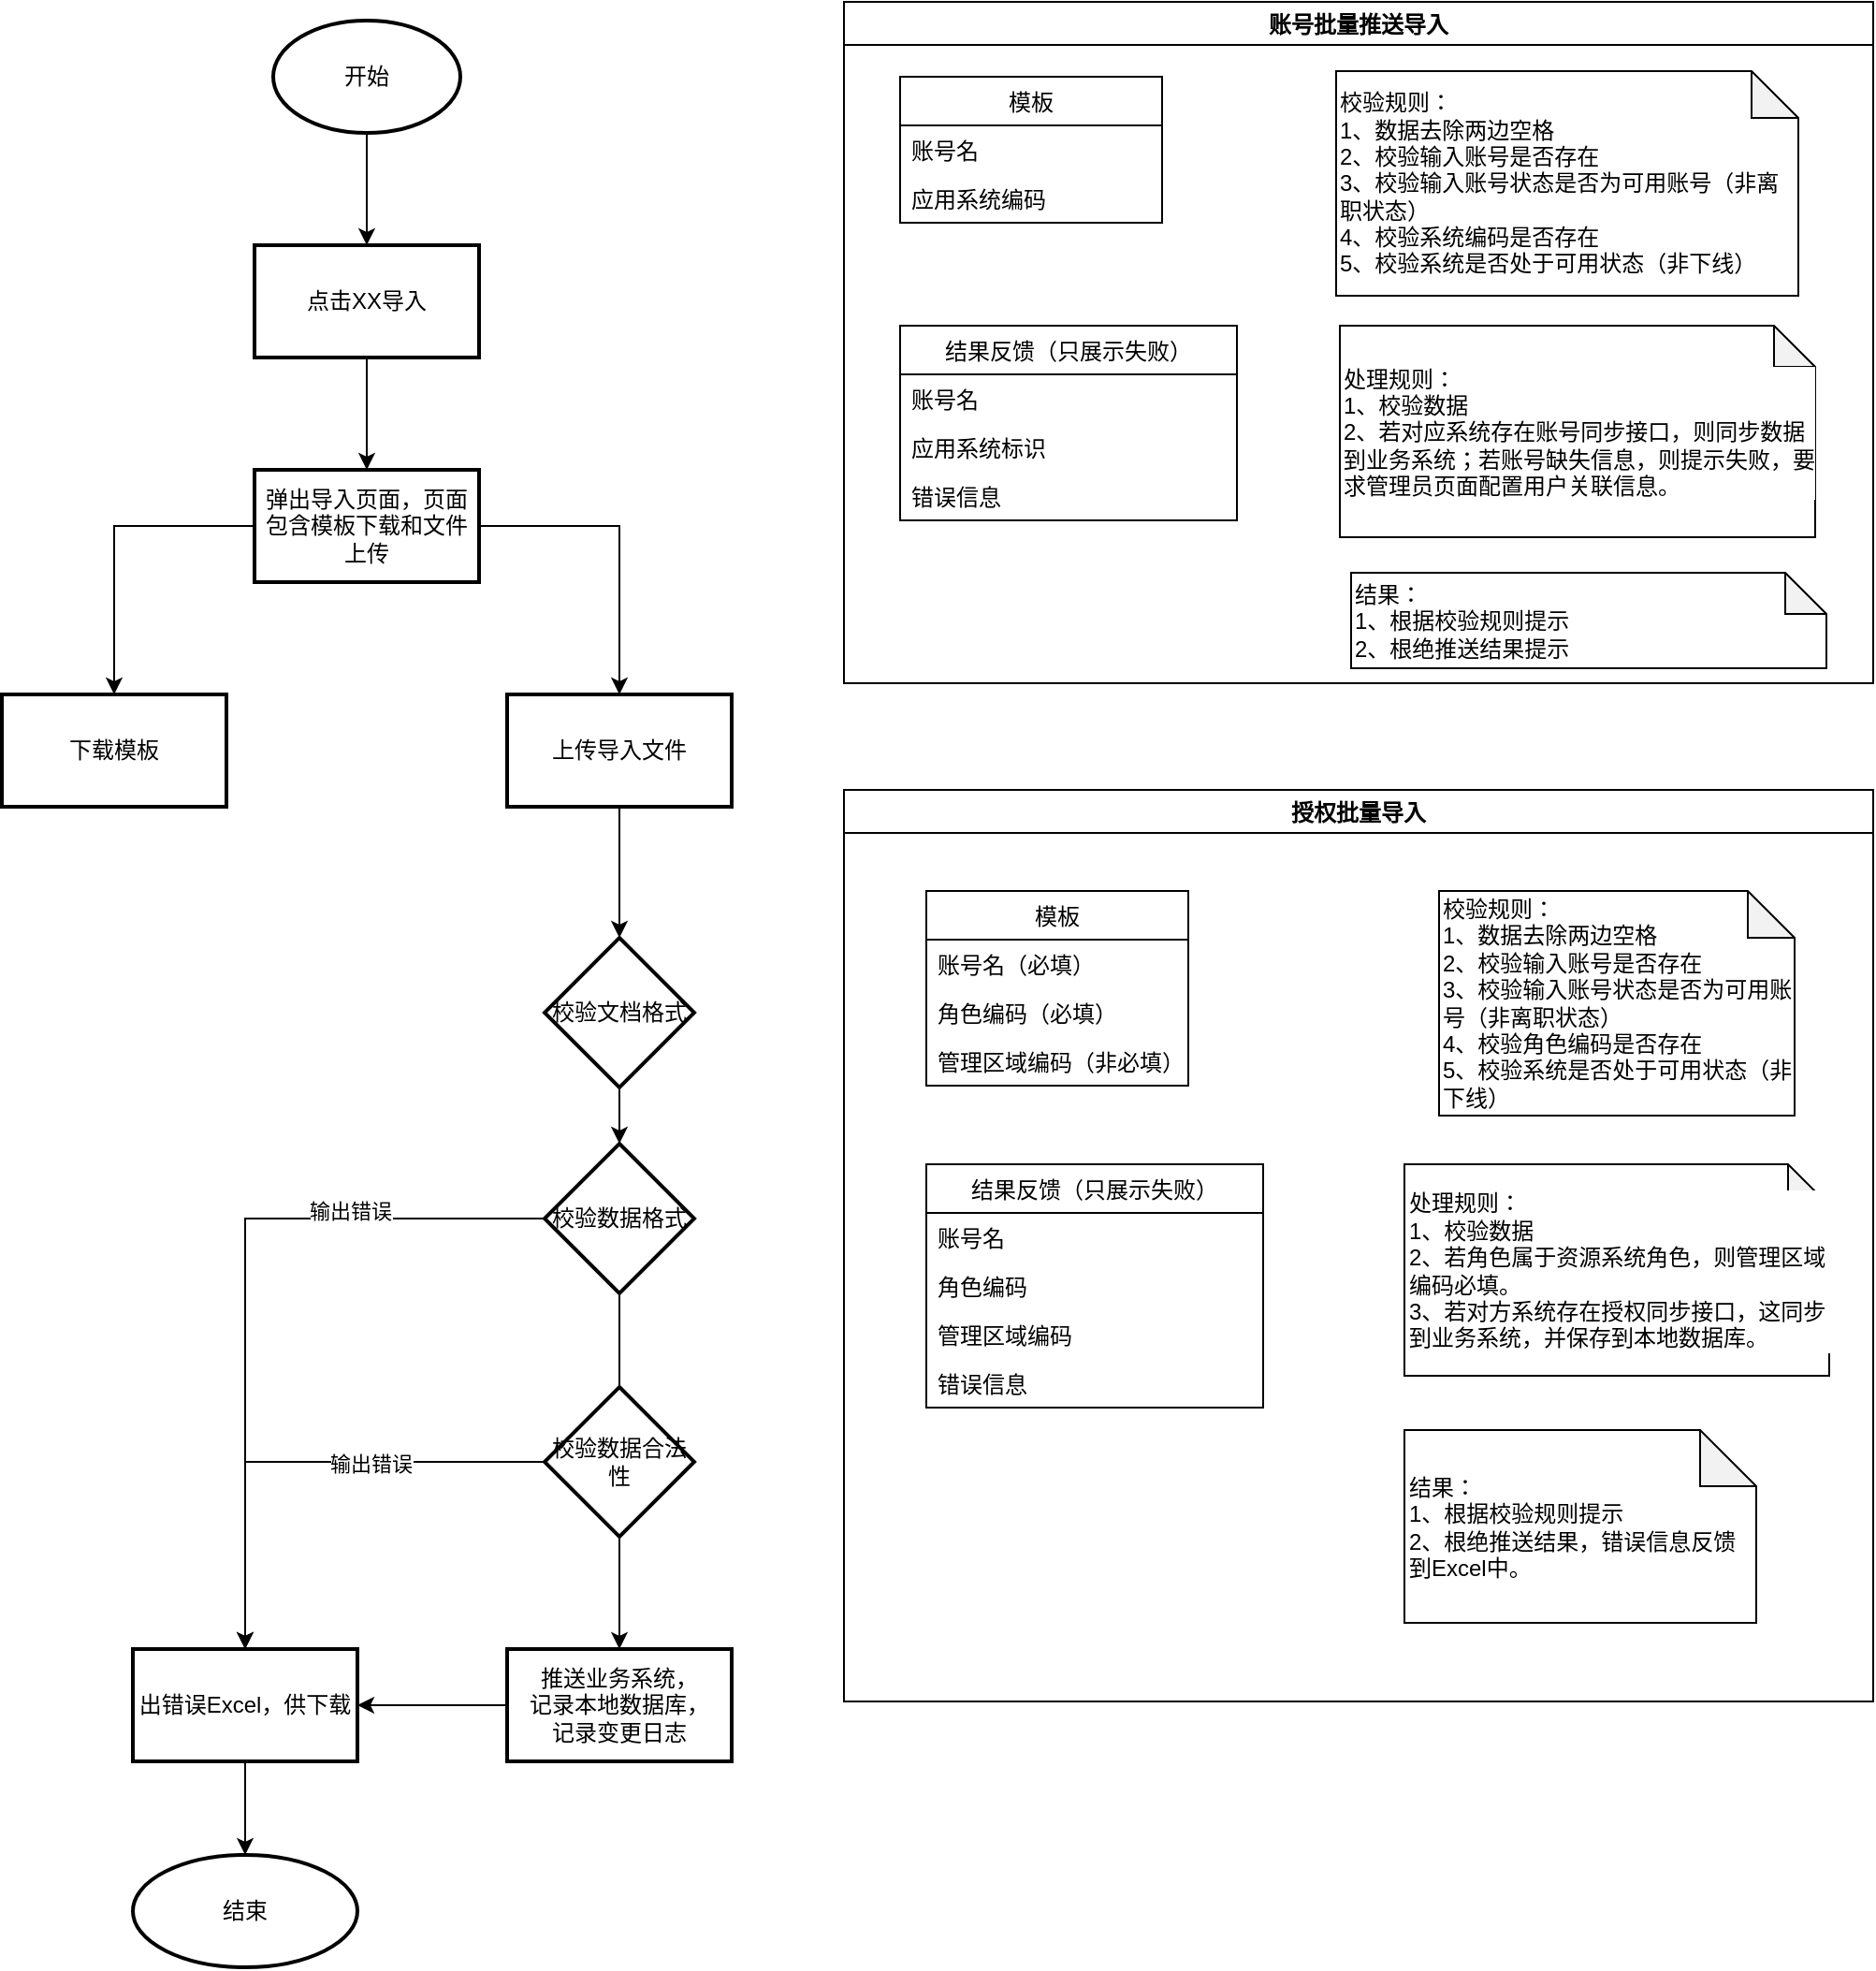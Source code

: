<mxfile version="17.2.1" type="github" pages="4">
  <diagram id="vfCkrh1ifNnUNrH1NzL_" name="导入流程">
    <mxGraphModel dx="1838" dy="576" grid="0" gridSize="10" guides="1" tooltips="1" connect="1" arrows="1" fold="1" page="0" pageScale="1" pageWidth="827" pageHeight="1169" math="0" shadow="0">
      <root>
        <mxCell id="Bidk7HE_tn2U5wlt7Fp--0" />
        <mxCell id="Bidk7HE_tn2U5wlt7Fp--1" parent="Bidk7HE_tn2U5wlt7Fp--0" />
        <mxCell id="Bidk7HE_tn2U5wlt7Fp--4" value="" style="edgeStyle=orthogonalEdgeStyle;rounded=0;orthogonalLoop=1;jettySize=auto;html=1;" parent="Bidk7HE_tn2U5wlt7Fp--1" source="Bidk7HE_tn2U5wlt7Fp--2" target="Bidk7HE_tn2U5wlt7Fp--3" edge="1">
          <mxGeometry relative="1" as="geometry" />
        </mxCell>
        <mxCell id="Bidk7HE_tn2U5wlt7Fp--2" value="开始" style="strokeWidth=2;html=1;shape=mxgraph.flowchart.start_1;whiteSpace=wrap;" parent="Bidk7HE_tn2U5wlt7Fp--1" vertex="1">
          <mxGeometry x="-595" y="20" width="100" height="60" as="geometry" />
        </mxCell>
        <mxCell id="Bidk7HE_tn2U5wlt7Fp--6" value="" style="edgeStyle=orthogonalEdgeStyle;rounded=0;orthogonalLoop=1;jettySize=auto;html=1;" parent="Bidk7HE_tn2U5wlt7Fp--1" source="Bidk7HE_tn2U5wlt7Fp--3" target="Bidk7HE_tn2U5wlt7Fp--5" edge="1">
          <mxGeometry relative="1" as="geometry" />
        </mxCell>
        <mxCell id="Bidk7HE_tn2U5wlt7Fp--3" value="点击XX导入" style="whiteSpace=wrap;html=1;strokeWidth=2;" parent="Bidk7HE_tn2U5wlt7Fp--1" vertex="1">
          <mxGeometry x="-605" y="140" width="120" height="60" as="geometry" />
        </mxCell>
        <mxCell id="Bidk7HE_tn2U5wlt7Fp--14" value="" style="edgeStyle=orthogonalEdgeStyle;rounded=0;orthogonalLoop=1;jettySize=auto;html=1;" parent="Bidk7HE_tn2U5wlt7Fp--1" source="Bidk7HE_tn2U5wlt7Fp--5" target="Bidk7HE_tn2U5wlt7Fp--13" edge="1">
          <mxGeometry relative="1" as="geometry" />
        </mxCell>
        <mxCell id="Bidk7HE_tn2U5wlt7Fp--16" value="" style="edgeStyle=orthogonalEdgeStyle;rounded=0;orthogonalLoop=1;jettySize=auto;html=1;" parent="Bidk7HE_tn2U5wlt7Fp--1" source="Bidk7HE_tn2U5wlt7Fp--5" target="Bidk7HE_tn2U5wlt7Fp--15" edge="1">
          <mxGeometry relative="1" as="geometry" />
        </mxCell>
        <mxCell id="Bidk7HE_tn2U5wlt7Fp--5" value="弹出导入页面，页面包含模板下载和文件上传" style="whiteSpace=wrap;html=1;strokeWidth=2;" parent="Bidk7HE_tn2U5wlt7Fp--1" vertex="1">
          <mxGeometry x="-605" y="260" width="120" height="60" as="geometry" />
        </mxCell>
        <mxCell id="Bidk7HE_tn2U5wlt7Fp--13" value="下载模板" style="whiteSpace=wrap;html=1;strokeWidth=2;" parent="Bidk7HE_tn2U5wlt7Fp--1" vertex="1">
          <mxGeometry x="-740" y="380" width="120" height="60" as="geometry" />
        </mxCell>
        <mxCell id="Bidk7HE_tn2U5wlt7Fp--18" value="" style="edgeStyle=orthogonalEdgeStyle;rounded=0;orthogonalLoop=1;jettySize=auto;html=1;" parent="Bidk7HE_tn2U5wlt7Fp--1" source="Bidk7HE_tn2U5wlt7Fp--15" target="Bidk7HE_tn2U5wlt7Fp--17" edge="1">
          <mxGeometry relative="1" as="geometry" />
        </mxCell>
        <mxCell id="Bidk7HE_tn2U5wlt7Fp--15" value="上传导入文件" style="whiteSpace=wrap;html=1;strokeWidth=2;" parent="Bidk7HE_tn2U5wlt7Fp--1" vertex="1">
          <mxGeometry x="-470" y="380" width="120" height="60" as="geometry" />
        </mxCell>
        <mxCell id="Bidk7HE_tn2U5wlt7Fp--20" value="" style="edgeStyle=orthogonalEdgeStyle;rounded=0;orthogonalLoop=1;jettySize=auto;html=1;" parent="Bidk7HE_tn2U5wlt7Fp--1" source="Bidk7HE_tn2U5wlt7Fp--17" target="Bidk7HE_tn2U5wlt7Fp--19" edge="1">
          <mxGeometry relative="1" as="geometry" />
        </mxCell>
        <mxCell id="Bidk7HE_tn2U5wlt7Fp--17" value="校验文档格式" style="rhombus;whiteSpace=wrap;html=1;strokeWidth=2;" parent="Bidk7HE_tn2U5wlt7Fp--1" vertex="1">
          <mxGeometry x="-450" y="510" width="80" height="80" as="geometry" />
        </mxCell>
        <mxCell id="Bidk7HE_tn2U5wlt7Fp--24" value="" style="edgeStyle=orthogonalEdgeStyle;rounded=0;orthogonalLoop=1;jettySize=auto;html=1;" parent="Bidk7HE_tn2U5wlt7Fp--1" source="Bidk7HE_tn2U5wlt7Fp--19" target="Bidk7HE_tn2U5wlt7Fp--23" edge="1">
          <mxGeometry relative="1" as="geometry" />
        </mxCell>
        <mxCell id="Bidk7HE_tn2U5wlt7Fp--27" style="edgeStyle=orthogonalEdgeStyle;rounded=0;orthogonalLoop=1;jettySize=auto;html=1;entryX=0.5;entryY=0;entryDx=0;entryDy=0;" parent="Bidk7HE_tn2U5wlt7Fp--1" source="Bidk7HE_tn2U5wlt7Fp--19" target="Bidk7HE_tn2U5wlt7Fp--25" edge="1">
          <mxGeometry relative="1" as="geometry" />
        </mxCell>
        <mxCell id="18sy-mXYtufWjTI3ke56-25" value="输出错误" style="edgeLabel;html=1;align=center;verticalAlign=middle;resizable=0;points=[];fontColor=default;" parent="Bidk7HE_tn2U5wlt7Fp--27" vertex="1" connectable="0">
          <mxGeometry x="-0.466" y="-4" relative="1" as="geometry">
            <mxPoint as="offset" />
          </mxGeometry>
        </mxCell>
        <mxCell id="Bidk7HE_tn2U5wlt7Fp--19" value="校验数据格式" style="rhombus;whiteSpace=wrap;html=1;strokeWidth=2;" parent="Bidk7HE_tn2U5wlt7Fp--1" vertex="1">
          <mxGeometry x="-450" y="620" width="80" height="80" as="geometry" />
        </mxCell>
        <mxCell id="Bidk7HE_tn2U5wlt7Fp--26" value="" style="edgeStyle=orthogonalEdgeStyle;rounded=0;orthogonalLoop=1;jettySize=auto;html=1;" parent="Bidk7HE_tn2U5wlt7Fp--1" source="Bidk7HE_tn2U5wlt7Fp--23" target="Bidk7HE_tn2U5wlt7Fp--25" edge="1">
          <mxGeometry relative="1" as="geometry" />
        </mxCell>
        <mxCell id="Bidk7HE_tn2U5wlt7Fp--23" value="推送业务系统，&lt;br&gt;记录本地数据库，&lt;br&gt;记录变更日志" style="whiteSpace=wrap;html=1;strokeWidth=2;" parent="Bidk7HE_tn2U5wlt7Fp--1" vertex="1">
          <mxGeometry x="-470" y="890" width="120" height="60" as="geometry" />
        </mxCell>
        <mxCell id="Bidk7HE_tn2U5wlt7Fp--29" value="" style="edgeStyle=orthogonalEdgeStyle;rounded=0;orthogonalLoop=1;jettySize=auto;html=1;" parent="Bidk7HE_tn2U5wlt7Fp--1" source="Bidk7HE_tn2U5wlt7Fp--25" target="Bidk7HE_tn2U5wlt7Fp--28" edge="1">
          <mxGeometry relative="1" as="geometry" />
        </mxCell>
        <mxCell id="Bidk7HE_tn2U5wlt7Fp--25" value="出错误Excel，供下载" style="whiteSpace=wrap;html=1;strokeWidth=2;" parent="Bidk7HE_tn2U5wlt7Fp--1" vertex="1">
          <mxGeometry x="-670" y="890" width="120" height="60" as="geometry" />
        </mxCell>
        <mxCell id="Bidk7HE_tn2U5wlt7Fp--28" value="结束" style="ellipse;whiteSpace=wrap;html=1;strokeWidth=2;" parent="Bidk7HE_tn2U5wlt7Fp--1" vertex="1">
          <mxGeometry x="-670" y="1000" width="120" height="60" as="geometry" />
        </mxCell>
        <mxCell id="Bidk7HE_tn2U5wlt7Fp--30" value="账号批量推送导入" style="swimlane;fontColor=default;labelBackgroundColor=default;" parent="Bidk7HE_tn2U5wlt7Fp--1" vertex="1">
          <mxGeometry x="-290" y="10" width="550" height="364" as="geometry" />
        </mxCell>
        <mxCell id="Bidk7HE_tn2U5wlt7Fp--31" value="模板" style="swimlane;fontStyle=0;childLayout=stackLayout;horizontal=1;startSize=26;fillColor=none;horizontalStack=0;resizeParent=1;resizeParentMax=0;resizeLast=0;collapsible=1;marginBottom=0;" parent="Bidk7HE_tn2U5wlt7Fp--30" vertex="1">
          <mxGeometry x="30" y="40" width="140" height="78" as="geometry" />
        </mxCell>
        <mxCell id="Bidk7HE_tn2U5wlt7Fp--32" value="账号名" style="text;strokeColor=none;fillColor=none;align=left;verticalAlign=top;spacingLeft=4;spacingRight=4;overflow=hidden;rotatable=0;points=[[0,0.5],[1,0.5]];portConstraint=eastwest;" parent="Bidk7HE_tn2U5wlt7Fp--31" vertex="1">
          <mxGeometry y="26" width="140" height="26" as="geometry" />
        </mxCell>
        <mxCell id="Bidk7HE_tn2U5wlt7Fp--33" value="应用系统编码" style="text;strokeColor=none;fillColor=none;align=left;verticalAlign=top;spacingLeft=4;spacingRight=4;overflow=hidden;rotatable=0;points=[[0,0.5],[1,0.5]];portConstraint=eastwest;" parent="Bidk7HE_tn2U5wlt7Fp--31" vertex="1">
          <mxGeometry y="52" width="140" height="26" as="geometry" />
        </mxCell>
        <mxCell id="18sy-mXYtufWjTI3ke56-0" value="校验规则：&lt;br&gt;1、数据去除两边空格&lt;br&gt;2、校验输入账号是否存在&lt;br&gt;3、校验输入账号状态是否为可用账号（非离职状态）&lt;br&gt;4、校验系统编码是否存在&lt;br&gt;5、校验系统是否处于可用状态（非下线）" style="shape=note;whiteSpace=wrap;html=1;backgroundOutline=1;darkOpacity=0.05;align=left;size=25;" parent="Bidk7HE_tn2U5wlt7Fp--30" vertex="1">
          <mxGeometry x="263" y="37" width="247" height="120" as="geometry" />
        </mxCell>
        <mxCell id="18sy-mXYtufWjTI3ke56-1" value="结果：&lt;br&gt;1、根据校验规则提示&lt;br&gt;2、根绝推送结果提示&lt;br&gt;" style="shape=note;whiteSpace=wrap;html=1;backgroundOutline=1;darkOpacity=0.05;align=left;size=22;" parent="Bidk7HE_tn2U5wlt7Fp--30" vertex="1">
          <mxGeometry x="271" y="305" width="254" height="51" as="geometry" />
        </mxCell>
        <mxCell id="18sy-mXYtufWjTI3ke56-16" value="处理规则：&lt;br&gt;1、校验数据&lt;br&gt;2、若对应系统存在账号同步接口，则同步数据到业务系统；若账号缺失信息，则提示失败，要求管理员页面配置用户关联信息。" style="shape=note;whiteSpace=wrap;html=1;backgroundOutline=1;darkOpacity=0.05;labelBackgroundColor=default;fontColor=default;size=22;align=left;" parent="Bidk7HE_tn2U5wlt7Fp--30" vertex="1">
          <mxGeometry x="265" y="173" width="254" height="113" as="geometry" />
        </mxCell>
        <mxCell id="Bidk7HE_tn2U5wlt7Fp--36" value="结果反馈（只展示失败）" style="swimlane;fontStyle=0;childLayout=stackLayout;horizontal=1;startSize=26;fillColor=none;horizontalStack=0;resizeParent=1;resizeParentMax=0;resizeLast=0;collapsible=1;marginBottom=0;" parent="Bidk7HE_tn2U5wlt7Fp--30" vertex="1">
          <mxGeometry x="30" y="173" width="180" height="104" as="geometry" />
        </mxCell>
        <mxCell id="Bidk7HE_tn2U5wlt7Fp--37" value="账号名" style="text;strokeColor=none;fillColor=none;align=left;verticalAlign=top;spacingLeft=4;spacingRight=4;overflow=hidden;rotatable=0;points=[[0,0.5],[1,0.5]];portConstraint=eastwest;" parent="Bidk7HE_tn2U5wlt7Fp--36" vertex="1">
          <mxGeometry y="26" width="180" height="26" as="geometry" />
        </mxCell>
        <mxCell id="Bidk7HE_tn2U5wlt7Fp--38" value="应用系统标识" style="text;strokeColor=none;fillColor=none;align=left;verticalAlign=top;spacingLeft=4;spacingRight=4;overflow=hidden;rotatable=0;points=[[0,0.5],[1,0.5]];portConstraint=eastwest;" parent="Bidk7HE_tn2U5wlt7Fp--36" vertex="1">
          <mxGeometry y="52" width="180" height="26" as="geometry" />
        </mxCell>
        <mxCell id="18sy-mXYtufWjTI3ke56-2" value="错误信息" style="text;strokeColor=none;fillColor=none;align=left;verticalAlign=top;spacingLeft=4;spacingRight=4;overflow=hidden;rotatable=0;points=[[0,0.5],[1,0.5]];portConstraint=eastwest;" parent="Bidk7HE_tn2U5wlt7Fp--36" vertex="1">
          <mxGeometry y="78" width="180" height="26" as="geometry" />
        </mxCell>
        <mxCell id="18sy-mXYtufWjTI3ke56-23" style="edgeStyle=orthogonalEdgeStyle;rounded=0;orthogonalLoop=1;jettySize=auto;html=1;entryX=0.5;entryY=0;entryDx=0;entryDy=0;fontColor=default;" parent="Bidk7HE_tn2U5wlt7Fp--1" source="Bidk7HE_tn2U5wlt7Fp--40" target="Bidk7HE_tn2U5wlt7Fp--25" edge="1">
          <mxGeometry relative="1" as="geometry" />
        </mxCell>
        <mxCell id="18sy-mXYtufWjTI3ke56-24" value="输出错误" style="edgeLabel;html=1;align=center;verticalAlign=middle;resizable=0;points=[];fontColor=default;" parent="18sy-mXYtufWjTI3ke56-23" vertex="1" connectable="0">
          <mxGeometry x="-0.283" y="1" relative="1" as="geometry">
            <mxPoint as="offset" />
          </mxGeometry>
        </mxCell>
        <mxCell id="Bidk7HE_tn2U5wlt7Fp--40" value="校验数据合法性" style="rhombus;whiteSpace=wrap;html=1;strokeWidth=2;" parent="Bidk7HE_tn2U5wlt7Fp--1" vertex="1">
          <mxGeometry x="-450" y="750" width="80" height="80" as="geometry" />
        </mxCell>
        <mxCell id="18sy-mXYtufWjTI3ke56-3" value="授权批量导入" style="swimlane;fontColor=default;labelBackgroundColor=default;" parent="Bidk7HE_tn2U5wlt7Fp--1" vertex="1">
          <mxGeometry x="-290" y="431" width="550" height="487" as="geometry" />
        </mxCell>
        <mxCell id="18sy-mXYtufWjTI3ke56-7" value="校验规则：&lt;br&gt;1、数据去除两边空格&lt;br&gt;2、校验输入账号是否存在&lt;br&gt;3、校验输入账号状态是否为可用账号（非离职状态）&lt;br&gt;4、校验角色编码是否存在&lt;br&gt;5、校验系统是否处于可用状态（非下线）" style="shape=note;whiteSpace=wrap;html=1;backgroundOutline=1;darkOpacity=0.05;align=left;size=25;" parent="18sy-mXYtufWjTI3ke56-3" vertex="1">
          <mxGeometry x="318" y="54" width="190" height="120" as="geometry" />
        </mxCell>
        <mxCell id="18sy-mXYtufWjTI3ke56-8" value="结果：&lt;br&gt;1、根据校验规则提示&lt;br&gt;2、根绝推送结果，错误信息反馈到Excel中。" style="shape=note;whiteSpace=wrap;html=1;backgroundOutline=1;darkOpacity=0.05;align=left;" parent="18sy-mXYtufWjTI3ke56-3" vertex="1">
          <mxGeometry x="299.5" y="342" width="188" height="103" as="geometry" />
        </mxCell>
        <mxCell id="18sy-mXYtufWjTI3ke56-9" value="结果反馈（只展示失败）" style="swimlane;fontStyle=0;childLayout=stackLayout;horizontal=1;startSize=26;fillColor=none;horizontalStack=0;resizeParent=1;resizeParentMax=0;resizeLast=0;collapsible=1;marginBottom=0;" parent="18sy-mXYtufWjTI3ke56-3" vertex="1">
          <mxGeometry x="44" y="200" width="180" height="130" as="geometry" />
        </mxCell>
        <mxCell id="18sy-mXYtufWjTI3ke56-10" value="账号名" style="text;strokeColor=none;fillColor=none;align=left;verticalAlign=top;spacingLeft=4;spacingRight=4;overflow=hidden;rotatable=0;points=[[0,0.5],[1,0.5]];portConstraint=eastwest;" parent="18sy-mXYtufWjTI3ke56-9" vertex="1">
          <mxGeometry y="26" width="180" height="26" as="geometry" />
        </mxCell>
        <mxCell id="18sy-mXYtufWjTI3ke56-11" value="角色编码" style="text;strokeColor=none;fillColor=none;align=left;verticalAlign=top;spacingLeft=4;spacingRight=4;overflow=hidden;rotatable=0;points=[[0,0.5],[1,0.5]];portConstraint=eastwest;" parent="18sy-mXYtufWjTI3ke56-9" vertex="1">
          <mxGeometry y="52" width="180" height="26" as="geometry" />
        </mxCell>
        <mxCell id="18sy-mXYtufWjTI3ke56-20" value="管理区域编码" style="text;strokeColor=none;fillColor=none;align=left;verticalAlign=top;spacingLeft=4;spacingRight=4;overflow=hidden;rotatable=0;points=[[0,0.5],[1,0.5]];portConstraint=eastwest;" parent="18sy-mXYtufWjTI3ke56-9" vertex="1">
          <mxGeometry y="78" width="180" height="26" as="geometry" />
        </mxCell>
        <mxCell id="18sy-mXYtufWjTI3ke56-12" value="错误信息" style="text;strokeColor=none;fillColor=none;align=left;verticalAlign=top;spacingLeft=4;spacingRight=4;overflow=hidden;rotatable=0;points=[[0,0.5],[1,0.5]];portConstraint=eastwest;" parent="18sy-mXYtufWjTI3ke56-9" vertex="1">
          <mxGeometry y="104" width="180" height="26" as="geometry" />
        </mxCell>
        <mxCell id="18sy-mXYtufWjTI3ke56-4" value="模板" style="swimlane;fontStyle=0;childLayout=stackLayout;horizontal=1;startSize=26;fillColor=none;horizontalStack=0;resizeParent=1;resizeParentMax=0;resizeLast=0;collapsible=1;marginBottom=0;" parent="18sy-mXYtufWjTI3ke56-3" vertex="1">
          <mxGeometry x="44" y="54" width="140" height="104" as="geometry" />
        </mxCell>
        <mxCell id="18sy-mXYtufWjTI3ke56-5" value="账号名（必填）" style="text;strokeColor=none;fillColor=none;align=left;verticalAlign=top;spacingLeft=4;spacingRight=4;overflow=hidden;rotatable=0;points=[[0,0.5],[1,0.5]];portConstraint=eastwest;" parent="18sy-mXYtufWjTI3ke56-4" vertex="1">
          <mxGeometry y="26" width="140" height="26" as="geometry" />
        </mxCell>
        <mxCell id="18sy-mXYtufWjTI3ke56-15" value="角色编码（必填）" style="text;strokeColor=none;fillColor=none;align=left;verticalAlign=top;spacingLeft=4;spacingRight=4;overflow=hidden;rotatable=0;points=[[0,0.5],[1,0.5]];portConstraint=eastwest;" parent="18sy-mXYtufWjTI3ke56-4" vertex="1">
          <mxGeometry y="52" width="140" height="26" as="geometry" />
        </mxCell>
        <mxCell id="18sy-mXYtufWjTI3ke56-21" value="管理区域编码（非必填）" style="text;strokeColor=none;fillColor=none;align=left;verticalAlign=top;spacingLeft=4;spacingRight=4;overflow=hidden;rotatable=0;points=[[0,0.5],[1,0.5]];portConstraint=eastwest;" parent="18sy-mXYtufWjTI3ke56-4" vertex="1">
          <mxGeometry y="78" width="140" height="26" as="geometry" />
        </mxCell>
        <mxCell id="18sy-mXYtufWjTI3ke56-22" value="处理规则：&lt;br&gt;1、校验数据&lt;br&gt;2、若角色属于资源系统角色，则管理区域编码必填。&lt;br&gt;3、若对方系统存在授权同步接口，这同步到业务系统，并保存到本地数据库。" style="shape=note;whiteSpace=wrap;html=1;backgroundOutline=1;darkOpacity=0.05;labelBackgroundColor=default;fontColor=default;size=22;align=left;" parent="18sy-mXYtufWjTI3ke56-3" vertex="1">
          <mxGeometry x="299.5" y="200" width="227" height="113" as="geometry" />
        </mxCell>
      </root>
    </mxGraphModel>
  </diagram>
  <diagram id="C5RBs43oDa-KdzZeNtuy" name="账号责任人流程">
    <mxGraphModel dx="1038" dy="576" grid="1" gridSize="10" guides="1" tooltips="1" connect="1" arrows="1" fold="1" page="1" pageScale="1" pageWidth="827" pageHeight="1169" math="0" shadow="0">
      <root>
        <mxCell id="WIyWlLk6GJQsqaUBKTNV-0" />
        <mxCell id="WIyWlLk6GJQsqaUBKTNV-1" parent="WIyWlLk6GJQsqaUBKTNV-0" />
      </root>
    </mxGraphModel>
  </diagram>
  <diagram id="RnBe9GcKYsKqGInEGhTH" name="第 3 页">
    <mxGraphModel dx="1038" dy="576" grid="1" gridSize="10" guides="1" tooltips="1" connect="1" arrows="1" fold="1" page="1" pageScale="1" pageWidth="827" pageHeight="1169" math="0" shadow="0">
      <root>
        <mxCell id="BgiwrJlkjgOAgJ2d6CEg-0" />
        <mxCell id="BgiwrJlkjgOAgJ2d6CEg-1" parent="BgiwrJlkjgOAgJ2d6CEg-0" />
        <mxCell id="BgiwrJlkjgOAgJ2d6CEg-4" style="edgeStyle=orthogonalEdgeStyle;rounded=0;orthogonalLoop=1;jettySize=auto;html=1;entryX=0.5;entryY=0;entryDx=0;entryDy=0;" parent="BgiwrJlkjgOAgJ2d6CEg-1" source="BgiwrJlkjgOAgJ2d6CEg-2" target="BgiwrJlkjgOAgJ2d6CEg-3" edge="1">
          <mxGeometry relative="1" as="geometry" />
        </mxCell>
        <mxCell id="BgiwrJlkjgOAgJ2d6CEg-2" value="开始" style="ellipse;whiteSpace=wrap;html=1;" parent="BgiwrJlkjgOAgJ2d6CEg-1" vertex="1">
          <mxGeometry x="180" y="150" width="80" height="40" as="geometry" />
        </mxCell>
        <mxCell id="BgiwrJlkjgOAgJ2d6CEg-6" value="" style="edgeStyle=orthogonalEdgeStyle;rounded=0;orthogonalLoop=1;jettySize=auto;html=1;entryX=0.5;entryY=0;entryDx=0;entryDy=0;" parent="BgiwrJlkjgOAgJ2d6CEg-1" source="BgiwrJlkjgOAgJ2d6CEg-3" target="BgiwrJlkjgOAgJ2d6CEg-9" edge="1">
          <mxGeometry relative="1" as="geometry">
            <mxPoint x="220" y="370" as="targetPoint" />
          </mxGeometry>
        </mxCell>
        <mxCell id="BgiwrJlkjgOAgJ2d6CEg-3" value="page1：4A登录页面" style="rounded=1;whiteSpace=wrap;html=1;fillColor=#dae8fc;strokeColor=#6c8ebf;" parent="BgiwrJlkjgOAgJ2d6CEg-1" vertex="1">
          <mxGeometry x="160" y="250" width="120" height="60" as="geometry" />
        </mxCell>
        <mxCell id="BgiwrJlkjgOAgJ2d6CEg-8" value="" style="edgeStyle=orthogonalEdgeStyle;rounded=0;orthogonalLoop=1;jettySize=auto;html=1;exitX=0.5;exitY=1;exitDx=0;exitDy=0;" parent="BgiwrJlkjgOAgJ2d6CEg-1" source="BgiwrJlkjgOAgJ2d6CEg-9" target="BgiwrJlkjgOAgJ2d6CEg-7" edge="1">
          <mxGeometry relative="1" as="geometry">
            <mxPoint x="220" y="450" as="sourcePoint" />
          </mxGeometry>
        </mxCell>
        <mxCell id="BgiwrJlkjgOAgJ2d6CEg-7" value="page2：发送短信页面&lt;br&gt;需要获取session中用户信息，并向此用户对应手机号发送短信" style="whiteSpace=wrap;html=1;rounded=1;fillColor=#dae8fc;strokeColor=#6c8ebf;" parent="BgiwrJlkjgOAgJ2d6CEg-1" vertex="1">
          <mxGeometry x="150" y="510" width="140" height="80" as="geometry" />
        </mxCell>
        <mxCell id="BgiwrJlkjgOAgJ2d6CEg-9" value="&lt;span&gt;输入账号、密码；校验通过后将用户信息放入session中，跳转到发送短信页面&lt;/span&gt;" style="rounded=1;whiteSpace=wrap;html=1;absoluteArcSize=1;arcSize=14;strokeWidth=2;" parent="BgiwrJlkjgOAgJ2d6CEg-1" vertex="1">
          <mxGeometry x="163" y="360" width="114" height="100" as="geometry" />
        </mxCell>
      </root>
    </mxGraphModel>
  </diagram>
  <diagram id="GOLI6SR4uLOKp-6XtRRp" name="日志转存流程">
    <mxGraphModel dx="1438" dy="576" grid="0" gridSize="10" guides="1" tooltips="1" connect="1" arrows="1" fold="1" page="0" pageScale="1" pageWidth="827" pageHeight="1169" math="0" shadow="0">
      <root>
        <mxCell id="ZbSZYwue5zcamcTj-38W-0" />
        <mxCell id="ZbSZYwue5zcamcTj-38W-1" parent="ZbSZYwue5zcamcTj-38W-0" />
        <mxCell id="ZbSZYwue5zcamcTj-38W-9" style="edgeStyle=orthogonalEdgeStyle;rounded=0;orthogonalLoop=1;jettySize=auto;html=1;entryX=0.5;entryY=0;entryDx=0;entryDy=0;" parent="ZbSZYwue5zcamcTj-38W-1" source="ZbSZYwue5zcamcTj-38W-2" target="ZbSZYwue5zcamcTj-38W-10" edge="1">
          <mxGeometry relative="1" as="geometry">
            <mxPoint x="290" y="320" as="targetPoint" />
          </mxGeometry>
        </mxCell>
        <mxCell id="ZbSZYwue5zcamcTj-38W-2" value="ORACLE&lt;br&gt;数据库" style="strokeWidth=2;html=1;shape=mxgraph.flowchart.database;whiteSpace=wrap;" parent="ZbSZYwue5zcamcTj-38W-1" vertex="1">
          <mxGeometry x="220" y="139" width="140" height="90" as="geometry" />
        </mxCell>
        <mxCell id="ZbSZYwue5zcamcTj-38W-3" value="ES" style="shape=parallelogram;html=1;strokeWidth=2;perimeter=parallelogramPerimeter;whiteSpace=wrap;rounded=1;arcSize=12;size=0.23;" parent="ZbSZYwue5zcamcTj-38W-1" vertex="1">
          <mxGeometry x="457" y="410.5" width="100" height="60" as="geometry" />
        </mxCell>
        <mxCell id="ZbSZYwue5zcamcTj-38W-8" style="edgeStyle=orthogonalEdgeStyle;rounded=0;orthogonalLoop=1;jettySize=auto;html=1;exitX=1;exitY=0.5;exitDx=0;exitDy=0;" parent="ZbSZYwue5zcamcTj-38W-1" source="ZbSZYwue5zcamcTj-38W-10" target="ZbSZYwue5zcamcTj-38W-3" edge="1">
          <mxGeometry relative="1" as="geometry">
            <mxPoint x="340" y="370" as="sourcePoint" />
          </mxGeometry>
        </mxCell>
        <mxCell id="ZbSZYwue5zcamcTj-38W-10" value="日志转存服务" style="swimlane;" parent="ZbSZYwue5zcamcTj-38W-1" vertex="1">
          <mxGeometry x="190" y="270" width="200" height="341" as="geometry" />
        </mxCell>
        <mxCell id="ZbSZYwue5zcamcTj-38W-12" value="每天凌晨两点获取前一天日志" style="rounded=1;whiteSpace=wrap;html=1;" parent="ZbSZYwue5zcamcTj-38W-10" vertex="1">
          <mxGeometry x="40" y="40" width="120" height="60" as="geometry" />
        </mxCell>
        <mxCell id="ZbSZYwue5zcamcTj-38W-13" value="转存到ES" style="whiteSpace=wrap;html=1;rounded=1;" parent="ZbSZYwue5zcamcTj-38W-10" vertex="1">
          <mxGeometry x="40" y="140" width="120" height="60" as="geometry" />
        </mxCell>
        <mxCell id="ZbSZYwue5zcamcTj-38W-14" value="" style="edgeStyle=orthogonalEdgeStyle;rounded=0;orthogonalLoop=1;jettySize=auto;html=1;" parent="ZbSZYwue5zcamcTj-38W-10" source="ZbSZYwue5zcamcTj-38W-12" target="ZbSZYwue5zcamcTj-38W-13" edge="1">
          <mxGeometry relative="1" as="geometry" />
        </mxCell>
        <mxCell id="ZbSZYwue5zcamcTj-38W-15" value="删除n天前日志" style="whiteSpace=wrap;html=1;rounded=1;" parent="ZbSZYwue5zcamcTj-38W-10" vertex="1">
          <mxGeometry x="40" y="255" width="120" height="60" as="geometry" />
        </mxCell>
        <mxCell id="ZbSZYwue5zcamcTj-38W-16" value="" style="edgeStyle=orthogonalEdgeStyle;rounded=0;orthogonalLoop=1;jettySize=auto;html=1;" parent="ZbSZYwue5zcamcTj-38W-10" source="ZbSZYwue5zcamcTj-38W-13" target="ZbSZYwue5zcamcTj-38W-15" edge="1">
          <mxGeometry relative="1" as="geometry" />
        </mxCell>
        <mxCell id="NtqdTk82ucOEHM6-jUBb-0" style="edgeStyle=orthogonalEdgeStyle;rounded=0;orthogonalLoop=1;jettySize=auto;html=1;entryX=0.5;entryY=0;entryDx=0;entryDy=0;" parent="ZbSZYwue5zcamcTj-38W-1" source="NtqdTk82ucOEHM6-jUBb-1" target="NtqdTk82ucOEHM6-jUBb-4" edge="1">
          <mxGeometry relative="1" as="geometry">
            <mxPoint x="281" y="949" as="targetPoint" />
          </mxGeometry>
        </mxCell>
        <mxCell id="NtqdTk82ucOEHM6-jUBb-1" value="ORACLE&lt;br&gt;数据库" style="strokeWidth=2;html=1;shape=mxgraph.flowchart.database;whiteSpace=wrap;" parent="ZbSZYwue5zcamcTj-38W-1" vertex="1">
          <mxGeometry x="211" y="768" width="140" height="90" as="geometry" />
        </mxCell>
        <mxCell id="NtqdTk82ucOEHM6-jUBb-2" value="ES" style="shape=parallelogram;html=1;strokeWidth=2;perimeter=parallelogramPerimeter;whiteSpace=wrap;rounded=1;arcSize=12;size=0.23;" parent="ZbSZYwue5zcamcTj-38W-1" vertex="1">
          <mxGeometry x="448" y="1039.5" width="100" height="60" as="geometry" />
        </mxCell>
        <mxCell id="NtqdTk82ucOEHM6-jUBb-3" style="edgeStyle=orthogonalEdgeStyle;rounded=0;orthogonalLoop=1;jettySize=auto;html=1;exitX=1;exitY=0.5;exitDx=0;exitDy=0;" parent="ZbSZYwue5zcamcTj-38W-1" source="NtqdTk82ucOEHM6-jUBb-4" target="NtqdTk82ucOEHM6-jUBb-2" edge="1">
          <mxGeometry relative="1" as="geometry">
            <mxPoint x="331" y="999" as="sourcePoint" />
          </mxGeometry>
        </mxCell>
        <mxCell id="NtqdTk82ucOEHM6-jUBb-4" value="日志转存服务/logstash" style="swimlane;" parent="ZbSZYwue5zcamcTj-38W-1" vertex="1">
          <mxGeometry x="181" y="899" width="200" height="250" as="geometry" />
        </mxCell>
        <mxCell id="NtqdTk82ucOEHM6-jUBb-5" value="实时抽取oracle数据到es中" style="rounded=1;whiteSpace=wrap;html=1;" parent="NtqdTk82ucOEHM6-jUBb-4" vertex="1">
          <mxGeometry x="40" y="40" width="120" height="60" as="geometry" />
        </mxCell>
        <mxCell id="NtqdTk82ucOEHM6-jUBb-6" value="转存到ES" style="whiteSpace=wrap;html=1;rounded=1;" parent="NtqdTk82ucOEHM6-jUBb-4" vertex="1">
          <mxGeometry x="40" y="140" width="120" height="60" as="geometry" />
        </mxCell>
        <mxCell id="NtqdTk82ucOEHM6-jUBb-7" value="" style="edgeStyle=orthogonalEdgeStyle;rounded=0;orthogonalLoop=1;jettySize=auto;html=1;" parent="NtqdTk82ucOEHM6-jUBb-4" source="NtqdTk82ucOEHM6-jUBb-5" target="NtqdTk82ucOEHM6-jUBb-6" edge="1">
          <mxGeometry relative="1" as="geometry" />
        </mxCell>
        <mxCell id="YXRmMfR6qNWdeSXZDTfe-0" value="定时任务" style="swimlane;" vertex="1" parent="ZbSZYwue5zcamcTj-38W-1">
          <mxGeometry x="-139" y="852" width="200" height="200" as="geometry" />
        </mxCell>
        <mxCell id="NtqdTk82ucOEHM6-jUBb-8" value="删除n天前日志" style="whiteSpace=wrap;html=1;rounded=1;" parent="YXRmMfR6qNWdeSXZDTfe-0" vertex="1">
          <mxGeometry x="40" y="68" width="120" height="60" as="geometry" />
        </mxCell>
      </root>
    </mxGraphModel>
  </diagram>
</mxfile>
